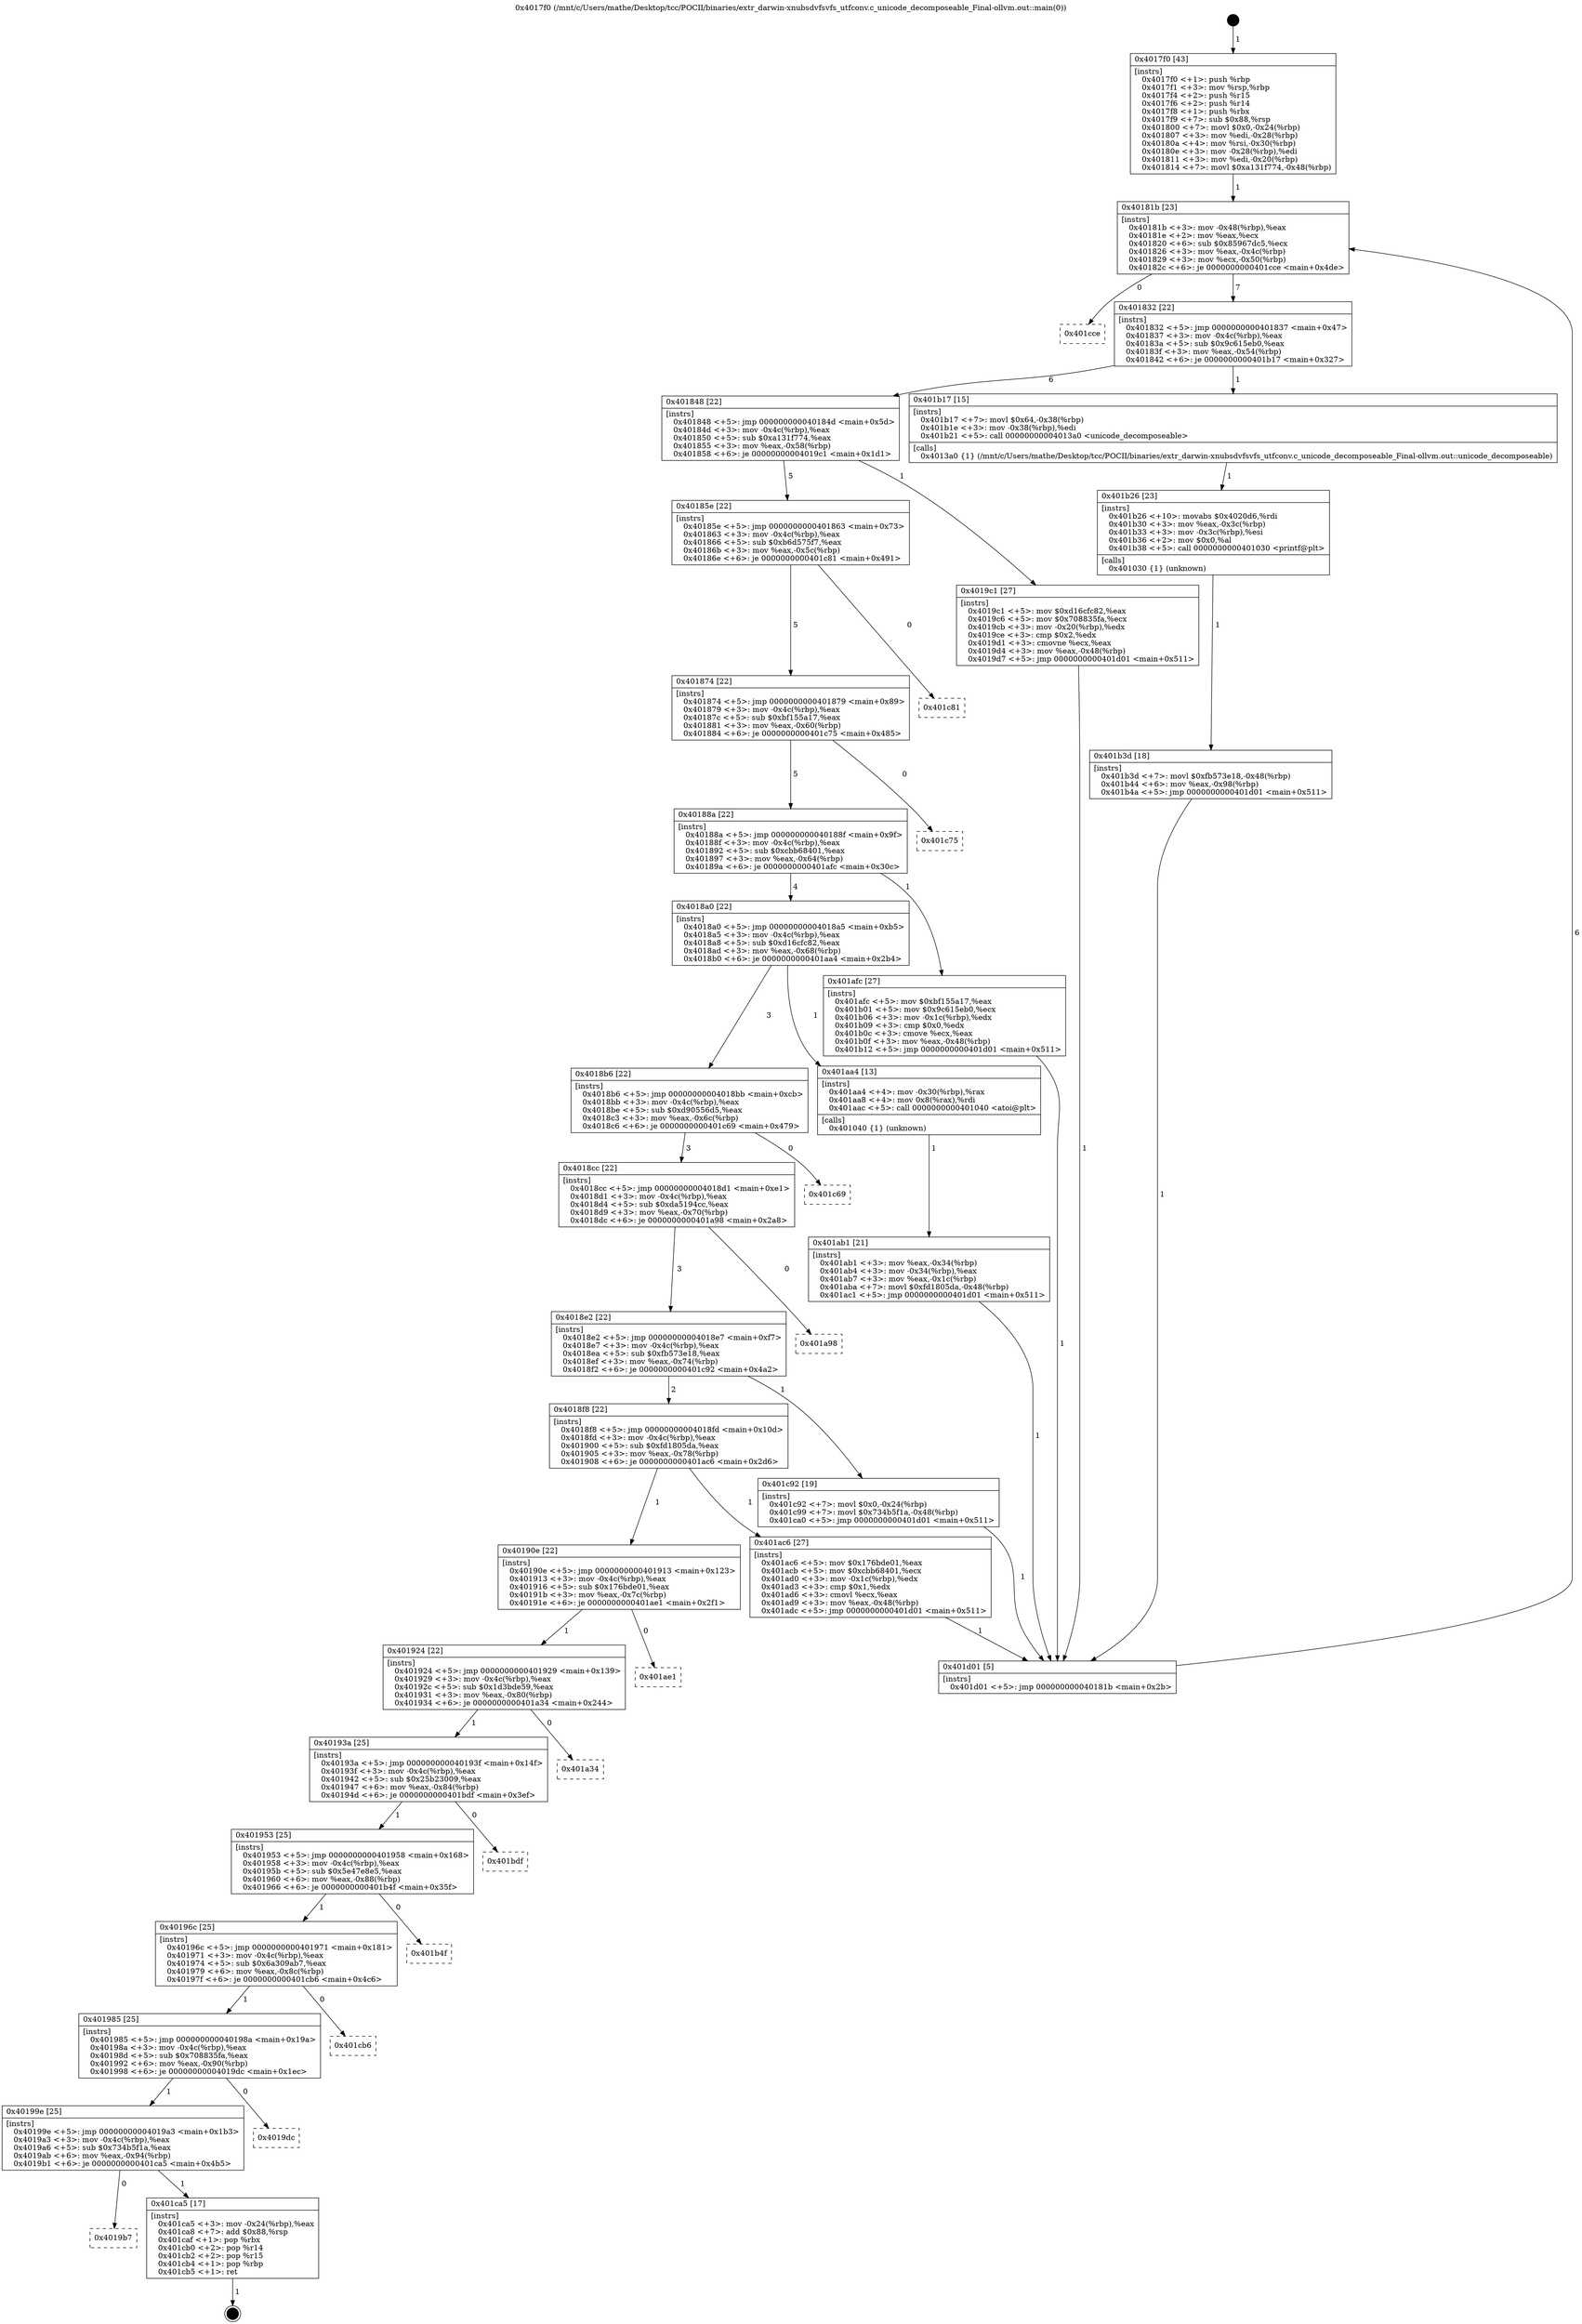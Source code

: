 digraph "0x4017f0" {
  label = "0x4017f0 (/mnt/c/Users/mathe/Desktop/tcc/POCII/binaries/extr_darwin-xnubsdvfsvfs_utfconv.c_unicode_decomposeable_Final-ollvm.out::main(0))"
  labelloc = "t"
  node[shape=record]

  Entry [label="",width=0.3,height=0.3,shape=circle,fillcolor=black,style=filled]
  "0x40181b" [label="{
     0x40181b [23]\l
     | [instrs]\l
     &nbsp;&nbsp;0x40181b \<+3\>: mov -0x48(%rbp),%eax\l
     &nbsp;&nbsp;0x40181e \<+2\>: mov %eax,%ecx\l
     &nbsp;&nbsp;0x401820 \<+6\>: sub $0x85967dc5,%ecx\l
     &nbsp;&nbsp;0x401826 \<+3\>: mov %eax,-0x4c(%rbp)\l
     &nbsp;&nbsp;0x401829 \<+3\>: mov %ecx,-0x50(%rbp)\l
     &nbsp;&nbsp;0x40182c \<+6\>: je 0000000000401cce \<main+0x4de\>\l
  }"]
  "0x401cce" [label="{
     0x401cce\l
  }", style=dashed]
  "0x401832" [label="{
     0x401832 [22]\l
     | [instrs]\l
     &nbsp;&nbsp;0x401832 \<+5\>: jmp 0000000000401837 \<main+0x47\>\l
     &nbsp;&nbsp;0x401837 \<+3\>: mov -0x4c(%rbp),%eax\l
     &nbsp;&nbsp;0x40183a \<+5\>: sub $0x9c615eb0,%eax\l
     &nbsp;&nbsp;0x40183f \<+3\>: mov %eax,-0x54(%rbp)\l
     &nbsp;&nbsp;0x401842 \<+6\>: je 0000000000401b17 \<main+0x327\>\l
  }"]
  Exit [label="",width=0.3,height=0.3,shape=circle,fillcolor=black,style=filled,peripheries=2]
  "0x401b17" [label="{
     0x401b17 [15]\l
     | [instrs]\l
     &nbsp;&nbsp;0x401b17 \<+7\>: movl $0x64,-0x38(%rbp)\l
     &nbsp;&nbsp;0x401b1e \<+3\>: mov -0x38(%rbp),%edi\l
     &nbsp;&nbsp;0x401b21 \<+5\>: call 00000000004013a0 \<unicode_decomposeable\>\l
     | [calls]\l
     &nbsp;&nbsp;0x4013a0 \{1\} (/mnt/c/Users/mathe/Desktop/tcc/POCII/binaries/extr_darwin-xnubsdvfsvfs_utfconv.c_unicode_decomposeable_Final-ollvm.out::unicode_decomposeable)\l
  }"]
  "0x401848" [label="{
     0x401848 [22]\l
     | [instrs]\l
     &nbsp;&nbsp;0x401848 \<+5\>: jmp 000000000040184d \<main+0x5d\>\l
     &nbsp;&nbsp;0x40184d \<+3\>: mov -0x4c(%rbp),%eax\l
     &nbsp;&nbsp;0x401850 \<+5\>: sub $0xa131f774,%eax\l
     &nbsp;&nbsp;0x401855 \<+3\>: mov %eax,-0x58(%rbp)\l
     &nbsp;&nbsp;0x401858 \<+6\>: je 00000000004019c1 \<main+0x1d1\>\l
  }"]
  "0x4019b7" [label="{
     0x4019b7\l
  }", style=dashed]
  "0x4019c1" [label="{
     0x4019c1 [27]\l
     | [instrs]\l
     &nbsp;&nbsp;0x4019c1 \<+5\>: mov $0xd16cfc82,%eax\l
     &nbsp;&nbsp;0x4019c6 \<+5\>: mov $0x708835fa,%ecx\l
     &nbsp;&nbsp;0x4019cb \<+3\>: mov -0x20(%rbp),%edx\l
     &nbsp;&nbsp;0x4019ce \<+3\>: cmp $0x2,%edx\l
     &nbsp;&nbsp;0x4019d1 \<+3\>: cmovne %ecx,%eax\l
     &nbsp;&nbsp;0x4019d4 \<+3\>: mov %eax,-0x48(%rbp)\l
     &nbsp;&nbsp;0x4019d7 \<+5\>: jmp 0000000000401d01 \<main+0x511\>\l
  }"]
  "0x40185e" [label="{
     0x40185e [22]\l
     | [instrs]\l
     &nbsp;&nbsp;0x40185e \<+5\>: jmp 0000000000401863 \<main+0x73\>\l
     &nbsp;&nbsp;0x401863 \<+3\>: mov -0x4c(%rbp),%eax\l
     &nbsp;&nbsp;0x401866 \<+5\>: sub $0xb6d575f7,%eax\l
     &nbsp;&nbsp;0x40186b \<+3\>: mov %eax,-0x5c(%rbp)\l
     &nbsp;&nbsp;0x40186e \<+6\>: je 0000000000401c81 \<main+0x491\>\l
  }"]
  "0x401d01" [label="{
     0x401d01 [5]\l
     | [instrs]\l
     &nbsp;&nbsp;0x401d01 \<+5\>: jmp 000000000040181b \<main+0x2b\>\l
  }"]
  "0x4017f0" [label="{
     0x4017f0 [43]\l
     | [instrs]\l
     &nbsp;&nbsp;0x4017f0 \<+1\>: push %rbp\l
     &nbsp;&nbsp;0x4017f1 \<+3\>: mov %rsp,%rbp\l
     &nbsp;&nbsp;0x4017f4 \<+2\>: push %r15\l
     &nbsp;&nbsp;0x4017f6 \<+2\>: push %r14\l
     &nbsp;&nbsp;0x4017f8 \<+1\>: push %rbx\l
     &nbsp;&nbsp;0x4017f9 \<+7\>: sub $0x88,%rsp\l
     &nbsp;&nbsp;0x401800 \<+7\>: movl $0x0,-0x24(%rbp)\l
     &nbsp;&nbsp;0x401807 \<+3\>: mov %edi,-0x28(%rbp)\l
     &nbsp;&nbsp;0x40180a \<+4\>: mov %rsi,-0x30(%rbp)\l
     &nbsp;&nbsp;0x40180e \<+3\>: mov -0x28(%rbp),%edi\l
     &nbsp;&nbsp;0x401811 \<+3\>: mov %edi,-0x20(%rbp)\l
     &nbsp;&nbsp;0x401814 \<+7\>: movl $0xa131f774,-0x48(%rbp)\l
  }"]
  "0x401ca5" [label="{
     0x401ca5 [17]\l
     | [instrs]\l
     &nbsp;&nbsp;0x401ca5 \<+3\>: mov -0x24(%rbp),%eax\l
     &nbsp;&nbsp;0x401ca8 \<+7\>: add $0x88,%rsp\l
     &nbsp;&nbsp;0x401caf \<+1\>: pop %rbx\l
     &nbsp;&nbsp;0x401cb0 \<+2\>: pop %r14\l
     &nbsp;&nbsp;0x401cb2 \<+2\>: pop %r15\l
     &nbsp;&nbsp;0x401cb4 \<+1\>: pop %rbp\l
     &nbsp;&nbsp;0x401cb5 \<+1\>: ret\l
  }"]
  "0x401c81" [label="{
     0x401c81\l
  }", style=dashed]
  "0x401874" [label="{
     0x401874 [22]\l
     | [instrs]\l
     &nbsp;&nbsp;0x401874 \<+5\>: jmp 0000000000401879 \<main+0x89\>\l
     &nbsp;&nbsp;0x401879 \<+3\>: mov -0x4c(%rbp),%eax\l
     &nbsp;&nbsp;0x40187c \<+5\>: sub $0xbf155a17,%eax\l
     &nbsp;&nbsp;0x401881 \<+3\>: mov %eax,-0x60(%rbp)\l
     &nbsp;&nbsp;0x401884 \<+6\>: je 0000000000401c75 \<main+0x485\>\l
  }"]
  "0x40199e" [label="{
     0x40199e [25]\l
     | [instrs]\l
     &nbsp;&nbsp;0x40199e \<+5\>: jmp 00000000004019a3 \<main+0x1b3\>\l
     &nbsp;&nbsp;0x4019a3 \<+3\>: mov -0x4c(%rbp),%eax\l
     &nbsp;&nbsp;0x4019a6 \<+5\>: sub $0x734b5f1a,%eax\l
     &nbsp;&nbsp;0x4019ab \<+6\>: mov %eax,-0x94(%rbp)\l
     &nbsp;&nbsp;0x4019b1 \<+6\>: je 0000000000401ca5 \<main+0x4b5\>\l
  }"]
  "0x401c75" [label="{
     0x401c75\l
  }", style=dashed]
  "0x40188a" [label="{
     0x40188a [22]\l
     | [instrs]\l
     &nbsp;&nbsp;0x40188a \<+5\>: jmp 000000000040188f \<main+0x9f\>\l
     &nbsp;&nbsp;0x40188f \<+3\>: mov -0x4c(%rbp),%eax\l
     &nbsp;&nbsp;0x401892 \<+5\>: sub $0xcbb68401,%eax\l
     &nbsp;&nbsp;0x401897 \<+3\>: mov %eax,-0x64(%rbp)\l
     &nbsp;&nbsp;0x40189a \<+6\>: je 0000000000401afc \<main+0x30c\>\l
  }"]
  "0x4019dc" [label="{
     0x4019dc\l
  }", style=dashed]
  "0x401afc" [label="{
     0x401afc [27]\l
     | [instrs]\l
     &nbsp;&nbsp;0x401afc \<+5\>: mov $0xbf155a17,%eax\l
     &nbsp;&nbsp;0x401b01 \<+5\>: mov $0x9c615eb0,%ecx\l
     &nbsp;&nbsp;0x401b06 \<+3\>: mov -0x1c(%rbp),%edx\l
     &nbsp;&nbsp;0x401b09 \<+3\>: cmp $0x0,%edx\l
     &nbsp;&nbsp;0x401b0c \<+3\>: cmove %ecx,%eax\l
     &nbsp;&nbsp;0x401b0f \<+3\>: mov %eax,-0x48(%rbp)\l
     &nbsp;&nbsp;0x401b12 \<+5\>: jmp 0000000000401d01 \<main+0x511\>\l
  }"]
  "0x4018a0" [label="{
     0x4018a0 [22]\l
     | [instrs]\l
     &nbsp;&nbsp;0x4018a0 \<+5\>: jmp 00000000004018a5 \<main+0xb5\>\l
     &nbsp;&nbsp;0x4018a5 \<+3\>: mov -0x4c(%rbp),%eax\l
     &nbsp;&nbsp;0x4018a8 \<+5\>: sub $0xd16cfc82,%eax\l
     &nbsp;&nbsp;0x4018ad \<+3\>: mov %eax,-0x68(%rbp)\l
     &nbsp;&nbsp;0x4018b0 \<+6\>: je 0000000000401aa4 \<main+0x2b4\>\l
  }"]
  "0x401985" [label="{
     0x401985 [25]\l
     | [instrs]\l
     &nbsp;&nbsp;0x401985 \<+5\>: jmp 000000000040198a \<main+0x19a\>\l
     &nbsp;&nbsp;0x40198a \<+3\>: mov -0x4c(%rbp),%eax\l
     &nbsp;&nbsp;0x40198d \<+5\>: sub $0x708835fa,%eax\l
     &nbsp;&nbsp;0x401992 \<+6\>: mov %eax,-0x90(%rbp)\l
     &nbsp;&nbsp;0x401998 \<+6\>: je 00000000004019dc \<main+0x1ec\>\l
  }"]
  "0x401aa4" [label="{
     0x401aa4 [13]\l
     | [instrs]\l
     &nbsp;&nbsp;0x401aa4 \<+4\>: mov -0x30(%rbp),%rax\l
     &nbsp;&nbsp;0x401aa8 \<+4\>: mov 0x8(%rax),%rdi\l
     &nbsp;&nbsp;0x401aac \<+5\>: call 0000000000401040 \<atoi@plt\>\l
     | [calls]\l
     &nbsp;&nbsp;0x401040 \{1\} (unknown)\l
  }"]
  "0x4018b6" [label="{
     0x4018b6 [22]\l
     | [instrs]\l
     &nbsp;&nbsp;0x4018b6 \<+5\>: jmp 00000000004018bb \<main+0xcb\>\l
     &nbsp;&nbsp;0x4018bb \<+3\>: mov -0x4c(%rbp),%eax\l
     &nbsp;&nbsp;0x4018be \<+5\>: sub $0xd90556d5,%eax\l
     &nbsp;&nbsp;0x4018c3 \<+3\>: mov %eax,-0x6c(%rbp)\l
     &nbsp;&nbsp;0x4018c6 \<+6\>: je 0000000000401c69 \<main+0x479\>\l
  }"]
  "0x401ab1" [label="{
     0x401ab1 [21]\l
     | [instrs]\l
     &nbsp;&nbsp;0x401ab1 \<+3\>: mov %eax,-0x34(%rbp)\l
     &nbsp;&nbsp;0x401ab4 \<+3\>: mov -0x34(%rbp),%eax\l
     &nbsp;&nbsp;0x401ab7 \<+3\>: mov %eax,-0x1c(%rbp)\l
     &nbsp;&nbsp;0x401aba \<+7\>: movl $0xfd1805da,-0x48(%rbp)\l
     &nbsp;&nbsp;0x401ac1 \<+5\>: jmp 0000000000401d01 \<main+0x511\>\l
  }"]
  "0x401cb6" [label="{
     0x401cb6\l
  }", style=dashed]
  "0x401c69" [label="{
     0x401c69\l
  }", style=dashed]
  "0x4018cc" [label="{
     0x4018cc [22]\l
     | [instrs]\l
     &nbsp;&nbsp;0x4018cc \<+5\>: jmp 00000000004018d1 \<main+0xe1\>\l
     &nbsp;&nbsp;0x4018d1 \<+3\>: mov -0x4c(%rbp),%eax\l
     &nbsp;&nbsp;0x4018d4 \<+5\>: sub $0xda5194cc,%eax\l
     &nbsp;&nbsp;0x4018d9 \<+3\>: mov %eax,-0x70(%rbp)\l
     &nbsp;&nbsp;0x4018dc \<+6\>: je 0000000000401a98 \<main+0x2a8\>\l
  }"]
  "0x40196c" [label="{
     0x40196c [25]\l
     | [instrs]\l
     &nbsp;&nbsp;0x40196c \<+5\>: jmp 0000000000401971 \<main+0x181\>\l
     &nbsp;&nbsp;0x401971 \<+3\>: mov -0x4c(%rbp),%eax\l
     &nbsp;&nbsp;0x401974 \<+5\>: sub $0x6a309ab7,%eax\l
     &nbsp;&nbsp;0x401979 \<+6\>: mov %eax,-0x8c(%rbp)\l
     &nbsp;&nbsp;0x40197f \<+6\>: je 0000000000401cb6 \<main+0x4c6\>\l
  }"]
  "0x401a98" [label="{
     0x401a98\l
  }", style=dashed]
  "0x4018e2" [label="{
     0x4018e2 [22]\l
     | [instrs]\l
     &nbsp;&nbsp;0x4018e2 \<+5\>: jmp 00000000004018e7 \<main+0xf7\>\l
     &nbsp;&nbsp;0x4018e7 \<+3\>: mov -0x4c(%rbp),%eax\l
     &nbsp;&nbsp;0x4018ea \<+5\>: sub $0xfb573e18,%eax\l
     &nbsp;&nbsp;0x4018ef \<+3\>: mov %eax,-0x74(%rbp)\l
     &nbsp;&nbsp;0x4018f2 \<+6\>: je 0000000000401c92 \<main+0x4a2\>\l
  }"]
  "0x401b4f" [label="{
     0x401b4f\l
  }", style=dashed]
  "0x401c92" [label="{
     0x401c92 [19]\l
     | [instrs]\l
     &nbsp;&nbsp;0x401c92 \<+7\>: movl $0x0,-0x24(%rbp)\l
     &nbsp;&nbsp;0x401c99 \<+7\>: movl $0x734b5f1a,-0x48(%rbp)\l
     &nbsp;&nbsp;0x401ca0 \<+5\>: jmp 0000000000401d01 \<main+0x511\>\l
  }"]
  "0x4018f8" [label="{
     0x4018f8 [22]\l
     | [instrs]\l
     &nbsp;&nbsp;0x4018f8 \<+5\>: jmp 00000000004018fd \<main+0x10d\>\l
     &nbsp;&nbsp;0x4018fd \<+3\>: mov -0x4c(%rbp),%eax\l
     &nbsp;&nbsp;0x401900 \<+5\>: sub $0xfd1805da,%eax\l
     &nbsp;&nbsp;0x401905 \<+3\>: mov %eax,-0x78(%rbp)\l
     &nbsp;&nbsp;0x401908 \<+6\>: je 0000000000401ac6 \<main+0x2d6\>\l
  }"]
  "0x401953" [label="{
     0x401953 [25]\l
     | [instrs]\l
     &nbsp;&nbsp;0x401953 \<+5\>: jmp 0000000000401958 \<main+0x168\>\l
     &nbsp;&nbsp;0x401958 \<+3\>: mov -0x4c(%rbp),%eax\l
     &nbsp;&nbsp;0x40195b \<+5\>: sub $0x5e47e8e5,%eax\l
     &nbsp;&nbsp;0x401960 \<+6\>: mov %eax,-0x88(%rbp)\l
     &nbsp;&nbsp;0x401966 \<+6\>: je 0000000000401b4f \<main+0x35f\>\l
  }"]
  "0x401ac6" [label="{
     0x401ac6 [27]\l
     | [instrs]\l
     &nbsp;&nbsp;0x401ac6 \<+5\>: mov $0x176bde01,%eax\l
     &nbsp;&nbsp;0x401acb \<+5\>: mov $0xcbb68401,%ecx\l
     &nbsp;&nbsp;0x401ad0 \<+3\>: mov -0x1c(%rbp),%edx\l
     &nbsp;&nbsp;0x401ad3 \<+3\>: cmp $0x1,%edx\l
     &nbsp;&nbsp;0x401ad6 \<+3\>: cmovl %ecx,%eax\l
     &nbsp;&nbsp;0x401ad9 \<+3\>: mov %eax,-0x48(%rbp)\l
     &nbsp;&nbsp;0x401adc \<+5\>: jmp 0000000000401d01 \<main+0x511\>\l
  }"]
  "0x40190e" [label="{
     0x40190e [22]\l
     | [instrs]\l
     &nbsp;&nbsp;0x40190e \<+5\>: jmp 0000000000401913 \<main+0x123\>\l
     &nbsp;&nbsp;0x401913 \<+3\>: mov -0x4c(%rbp),%eax\l
     &nbsp;&nbsp;0x401916 \<+5\>: sub $0x176bde01,%eax\l
     &nbsp;&nbsp;0x40191b \<+3\>: mov %eax,-0x7c(%rbp)\l
     &nbsp;&nbsp;0x40191e \<+6\>: je 0000000000401ae1 \<main+0x2f1\>\l
  }"]
  "0x401b26" [label="{
     0x401b26 [23]\l
     | [instrs]\l
     &nbsp;&nbsp;0x401b26 \<+10\>: movabs $0x4020d6,%rdi\l
     &nbsp;&nbsp;0x401b30 \<+3\>: mov %eax,-0x3c(%rbp)\l
     &nbsp;&nbsp;0x401b33 \<+3\>: mov -0x3c(%rbp),%esi\l
     &nbsp;&nbsp;0x401b36 \<+2\>: mov $0x0,%al\l
     &nbsp;&nbsp;0x401b38 \<+5\>: call 0000000000401030 \<printf@plt\>\l
     | [calls]\l
     &nbsp;&nbsp;0x401030 \{1\} (unknown)\l
  }"]
  "0x401b3d" [label="{
     0x401b3d [18]\l
     | [instrs]\l
     &nbsp;&nbsp;0x401b3d \<+7\>: movl $0xfb573e18,-0x48(%rbp)\l
     &nbsp;&nbsp;0x401b44 \<+6\>: mov %eax,-0x98(%rbp)\l
     &nbsp;&nbsp;0x401b4a \<+5\>: jmp 0000000000401d01 \<main+0x511\>\l
  }"]
  "0x401bdf" [label="{
     0x401bdf\l
  }", style=dashed]
  "0x401ae1" [label="{
     0x401ae1\l
  }", style=dashed]
  "0x401924" [label="{
     0x401924 [22]\l
     | [instrs]\l
     &nbsp;&nbsp;0x401924 \<+5\>: jmp 0000000000401929 \<main+0x139\>\l
     &nbsp;&nbsp;0x401929 \<+3\>: mov -0x4c(%rbp),%eax\l
     &nbsp;&nbsp;0x40192c \<+5\>: sub $0x1d3bde59,%eax\l
     &nbsp;&nbsp;0x401931 \<+3\>: mov %eax,-0x80(%rbp)\l
     &nbsp;&nbsp;0x401934 \<+6\>: je 0000000000401a34 \<main+0x244\>\l
  }"]
  "0x40193a" [label="{
     0x40193a [25]\l
     | [instrs]\l
     &nbsp;&nbsp;0x40193a \<+5\>: jmp 000000000040193f \<main+0x14f\>\l
     &nbsp;&nbsp;0x40193f \<+3\>: mov -0x4c(%rbp),%eax\l
     &nbsp;&nbsp;0x401942 \<+5\>: sub $0x25b23009,%eax\l
     &nbsp;&nbsp;0x401947 \<+6\>: mov %eax,-0x84(%rbp)\l
     &nbsp;&nbsp;0x40194d \<+6\>: je 0000000000401bdf \<main+0x3ef\>\l
  }"]
  "0x401a34" [label="{
     0x401a34\l
  }", style=dashed]
  Entry -> "0x4017f0" [label=" 1"]
  "0x40181b" -> "0x401cce" [label=" 0"]
  "0x40181b" -> "0x401832" [label=" 7"]
  "0x401ca5" -> Exit [label=" 1"]
  "0x401832" -> "0x401b17" [label=" 1"]
  "0x401832" -> "0x401848" [label=" 6"]
  "0x40199e" -> "0x4019b7" [label=" 0"]
  "0x401848" -> "0x4019c1" [label=" 1"]
  "0x401848" -> "0x40185e" [label=" 5"]
  "0x4019c1" -> "0x401d01" [label=" 1"]
  "0x4017f0" -> "0x40181b" [label=" 1"]
  "0x401d01" -> "0x40181b" [label=" 6"]
  "0x40199e" -> "0x401ca5" [label=" 1"]
  "0x40185e" -> "0x401c81" [label=" 0"]
  "0x40185e" -> "0x401874" [label=" 5"]
  "0x401985" -> "0x40199e" [label=" 1"]
  "0x401874" -> "0x401c75" [label=" 0"]
  "0x401874" -> "0x40188a" [label=" 5"]
  "0x401985" -> "0x4019dc" [label=" 0"]
  "0x40188a" -> "0x401afc" [label=" 1"]
  "0x40188a" -> "0x4018a0" [label=" 4"]
  "0x40196c" -> "0x401985" [label=" 1"]
  "0x4018a0" -> "0x401aa4" [label=" 1"]
  "0x4018a0" -> "0x4018b6" [label=" 3"]
  "0x401aa4" -> "0x401ab1" [label=" 1"]
  "0x401ab1" -> "0x401d01" [label=" 1"]
  "0x40196c" -> "0x401cb6" [label=" 0"]
  "0x4018b6" -> "0x401c69" [label=" 0"]
  "0x4018b6" -> "0x4018cc" [label=" 3"]
  "0x401953" -> "0x40196c" [label=" 1"]
  "0x4018cc" -> "0x401a98" [label=" 0"]
  "0x4018cc" -> "0x4018e2" [label=" 3"]
  "0x401953" -> "0x401b4f" [label=" 0"]
  "0x4018e2" -> "0x401c92" [label=" 1"]
  "0x4018e2" -> "0x4018f8" [label=" 2"]
  "0x40193a" -> "0x401953" [label=" 1"]
  "0x4018f8" -> "0x401ac6" [label=" 1"]
  "0x4018f8" -> "0x40190e" [label=" 1"]
  "0x401ac6" -> "0x401d01" [label=" 1"]
  "0x401afc" -> "0x401d01" [label=" 1"]
  "0x401b17" -> "0x401b26" [label=" 1"]
  "0x401b26" -> "0x401b3d" [label=" 1"]
  "0x401b3d" -> "0x401d01" [label=" 1"]
  "0x401c92" -> "0x401d01" [label=" 1"]
  "0x40193a" -> "0x401bdf" [label=" 0"]
  "0x40190e" -> "0x401ae1" [label=" 0"]
  "0x40190e" -> "0x401924" [label=" 1"]
  "0x401924" -> "0x40193a" [label=" 1"]
  "0x401924" -> "0x401a34" [label=" 0"]
}
